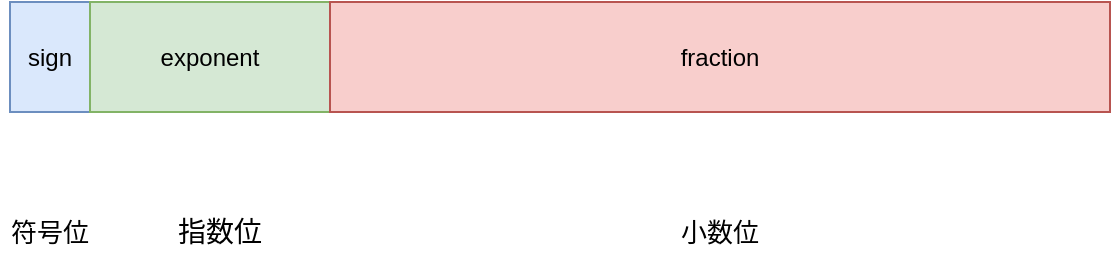 <mxfile version="14.6.13" type="device"><diagram id="d6gfhQGpwp774YUostcp" name="第 1 页"><mxGraphModel dx="946" dy="634" grid="1" gridSize="10" guides="1" tooltips="1" connect="1" arrows="1" fold="1" page="1" pageScale="1" pageWidth="827" pageHeight="1169" math="0" shadow="0"><root><mxCell id="0"/><mxCell id="1" parent="0"/><mxCell id="66j5Qsa5zl6k5tTohTHZ-1" value="sign" style="rounded=0;whiteSpace=wrap;html=1;fillColor=#dae8fc;strokeColor=#6c8ebf;" vertex="1" parent="1"><mxGeometry x="120" y="205" width="40" height="55" as="geometry"/></mxCell><mxCell id="66j5Qsa5zl6k5tTohTHZ-2" value="exponent" style="rounded=0;whiteSpace=wrap;html=1;fillColor=#d5e8d4;strokeColor=#82b366;" vertex="1" parent="1"><mxGeometry x="160" y="205" width="120" height="55" as="geometry"/></mxCell><mxCell id="66j5Qsa5zl6k5tTohTHZ-3" value="fraction" style="rounded=0;whiteSpace=wrap;html=1;fillColor=#f8cecc;strokeColor=#b85450;" vertex="1" parent="1"><mxGeometry x="280" y="205" width="390" height="55" as="geometry"/></mxCell><mxCell id="66j5Qsa5zl6k5tTohTHZ-5" value="&lt;font style=&quot;font-size: 13px&quot; face=&quot;Comic Sans MS&quot;&gt;符号位&lt;/font&gt;" style="text;html=1;strokeColor=none;fillColor=none;align=center;verticalAlign=middle;whiteSpace=wrap;rounded=0;" vertex="1" parent="1"><mxGeometry x="115" y="310" width="50" height="20" as="geometry"/></mxCell><mxCell id="66j5Qsa5zl6k5tTohTHZ-6" value="&lt;font style=&quot;font-size: 14px&quot;&gt;指数位&lt;/font&gt;" style="text;html=1;strokeColor=none;fillColor=none;align=center;verticalAlign=middle;whiteSpace=wrap;rounded=0;" vertex="1" parent="1"><mxGeometry x="200" y="310" width="50" height="20" as="geometry"/></mxCell><mxCell id="66j5Qsa5zl6k5tTohTHZ-7" value="&lt;font style=&quot;font-size: 13px&quot; face=&quot;Comic Sans MS&quot;&gt;小数位&lt;/font&gt;" style="text;html=1;strokeColor=none;fillColor=none;align=center;verticalAlign=middle;whiteSpace=wrap;rounded=0;" vertex="1" parent="1"><mxGeometry x="450" y="310" width="50" height="20" as="geometry"/></mxCell></root></mxGraphModel></diagram></mxfile>